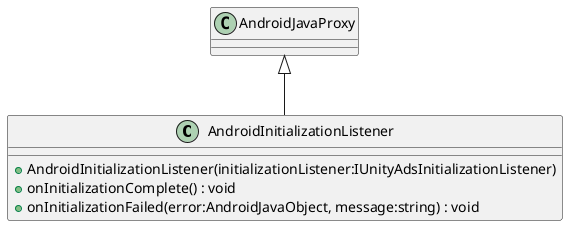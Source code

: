 @startuml
class AndroidInitializationListener {
    + AndroidInitializationListener(initializationListener:IUnityAdsInitializationListener)
    + onInitializationComplete() : void
    + onInitializationFailed(error:AndroidJavaObject, message:string) : void
}
AndroidJavaProxy <|-- AndroidInitializationListener
@enduml
